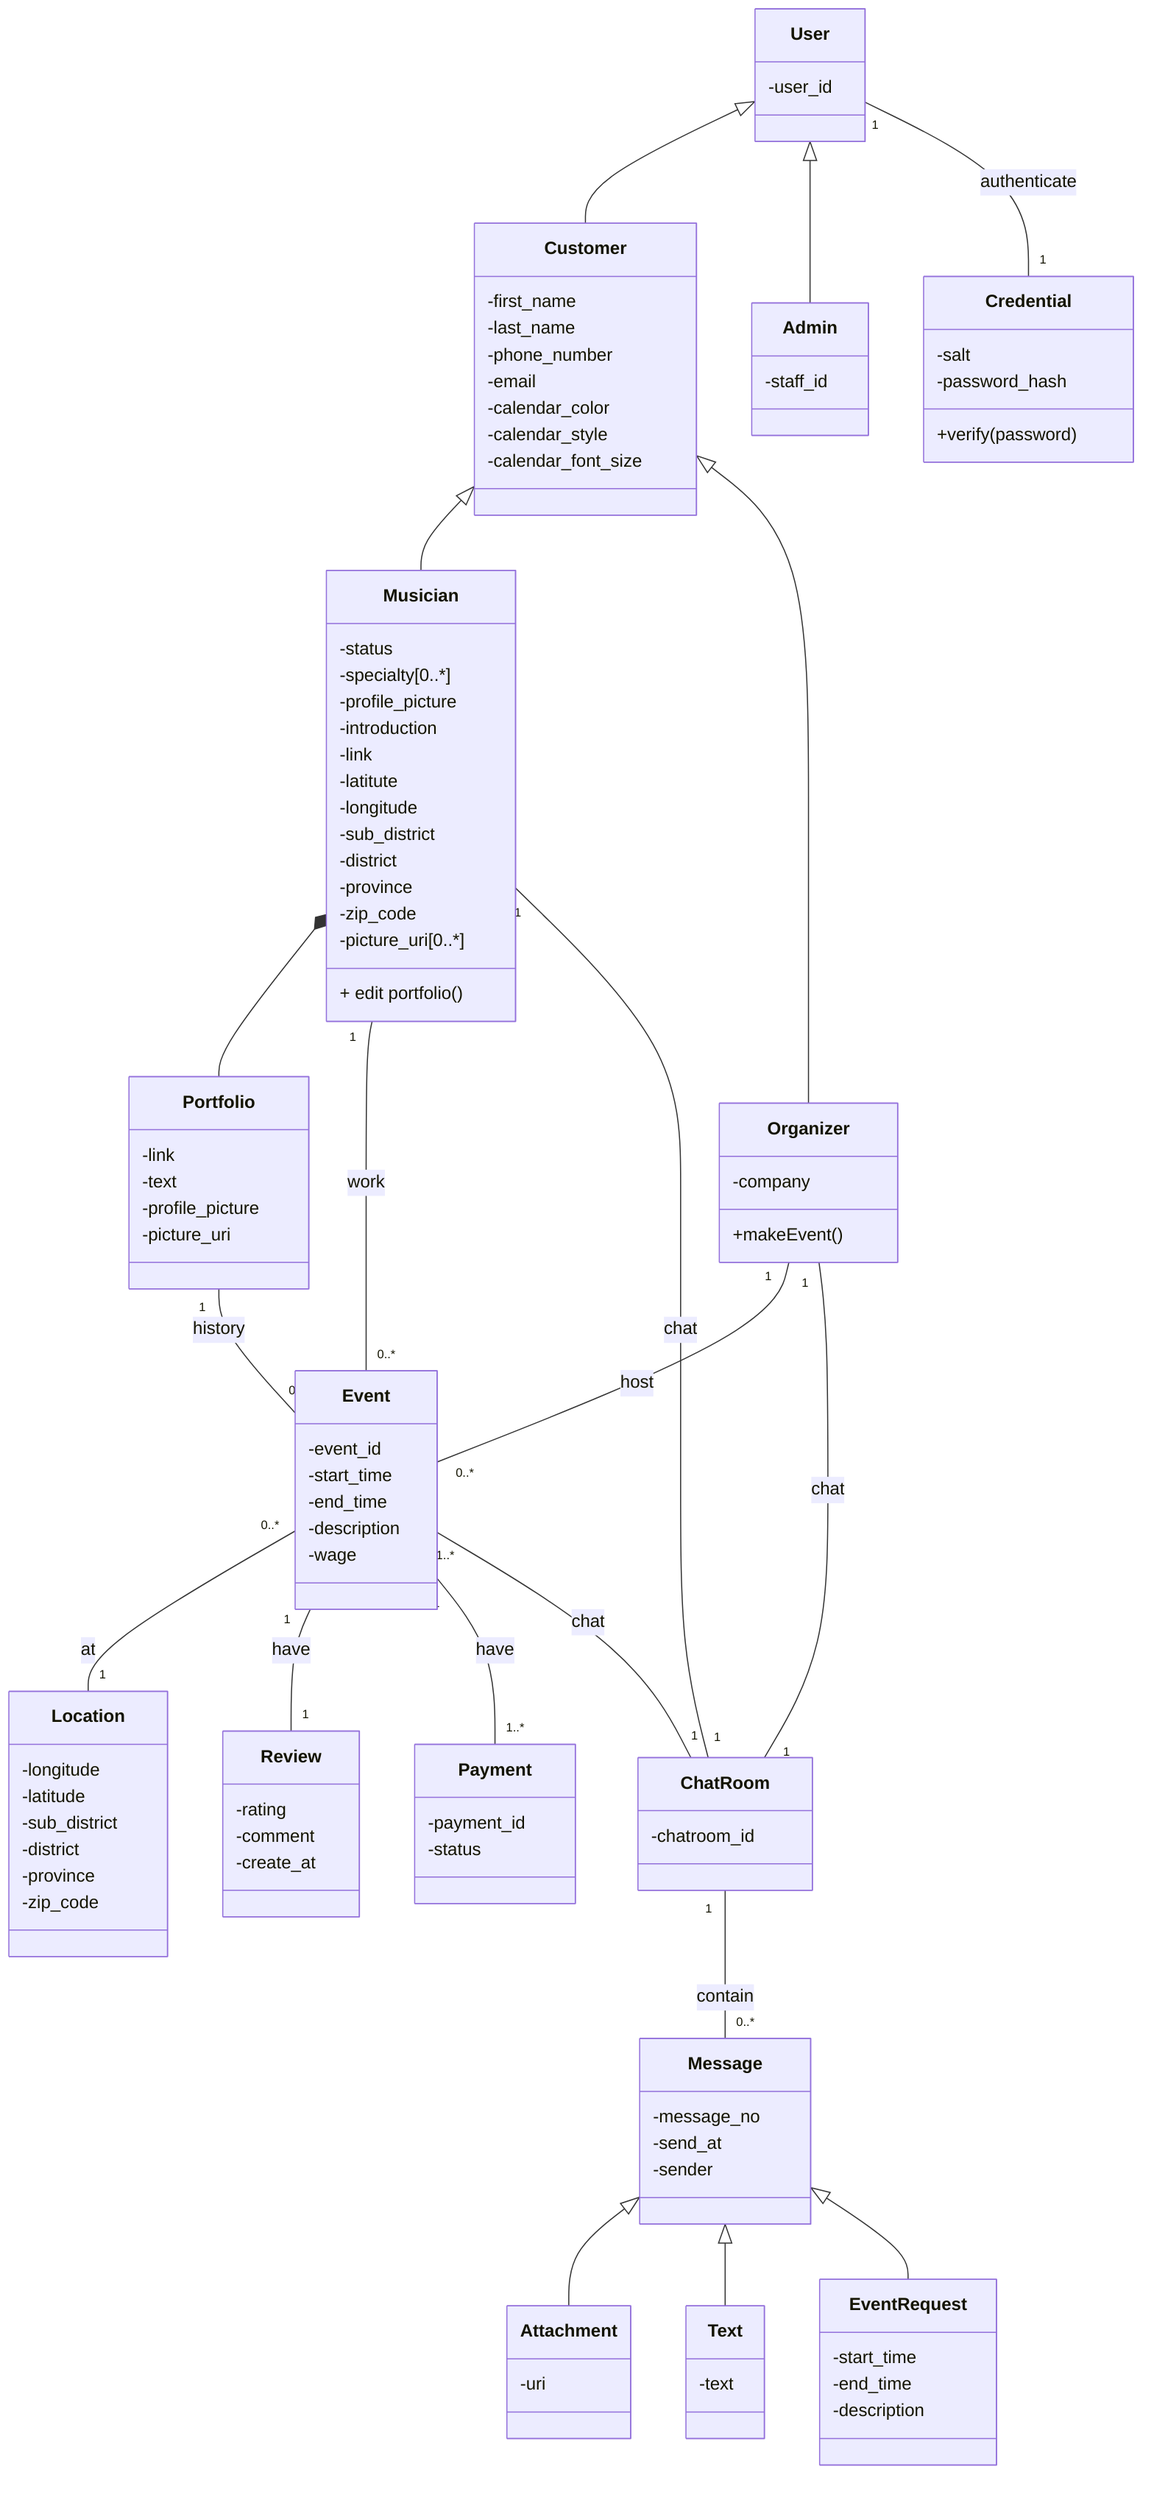 classDiagram

    User <|-- Customer
    User <|-- Admin
    Customer <|-- Musician
    Customer <|-- Organizer

    class User {
        -user_id
    }

    class Admin {
        -staff_id
        
    }

    class Customer {
        -first_name
        -last_name
        -phone_number
        -email
        -calendar_color
        -calendar_style
        -calendar_font_size
    }

    class Musician {
        -status
        -specialty[0..*]
        -profile_picture
        -introduction
        -link
        -latitute
        -longitude
        -sub_district
        -district
        -province
        -zip_code
        -picture_uri[0..*]
        + edit portfolio()
    }

    class Credential {
        -salt
        -password_hash
        +verify(password)
    }
    User "1" -- "1" Credential: authenticate

    class Portfolio {
        -link
        -text
        -profile_picture
        -picture_uri
    }
    Musician *-- Portfolio
    Portfolio "1" -- "0..*" Event: history


    class Organizer {
        -company
        +makeEvent()
    }

    class Event {
        -event_id
        -start_time
        -end_time
        -description
        -wage
    }

    %%Musician "1" -- "1" Location: live_at
    Musician "1" -- "0..*" Event: work
    Event "0..*" -- "1" Location: at
    Organizer "1" -- "0..*" Event: host
    
    class Location {
        -longitude
        -latitude
        -sub_district
        -district
        -province
        -zip_code
    }

    class Review {
        -rating
        -comment
        -create_at
    }

    class Payment {
        -payment_id
        -status
    }

    Event "1" -- "1" Review: have
    Event "1" -- "1..*" Payment: have

    Message <|-- Attachment
    Message <|-- Text
    Message <|-- EventRequest

    class Message {
        -message_no
        -send_at
        -sender
    }

    class Attachment {
        -uri
    }

    class Text {
        -text
    }

    class EventRequest {
        -start_time
        -end_time
        -description
    }

    class ChatRoom {
        -chatroom_id
    }
    
    ChatRoom "1" -- "0..*" Message: contain
    Event "1..*" -- "1" ChatRoom: chat
    Musician "1" -- "1" ChatRoom: chat
    Organizer "1" -- "1" ChatRoom: chat